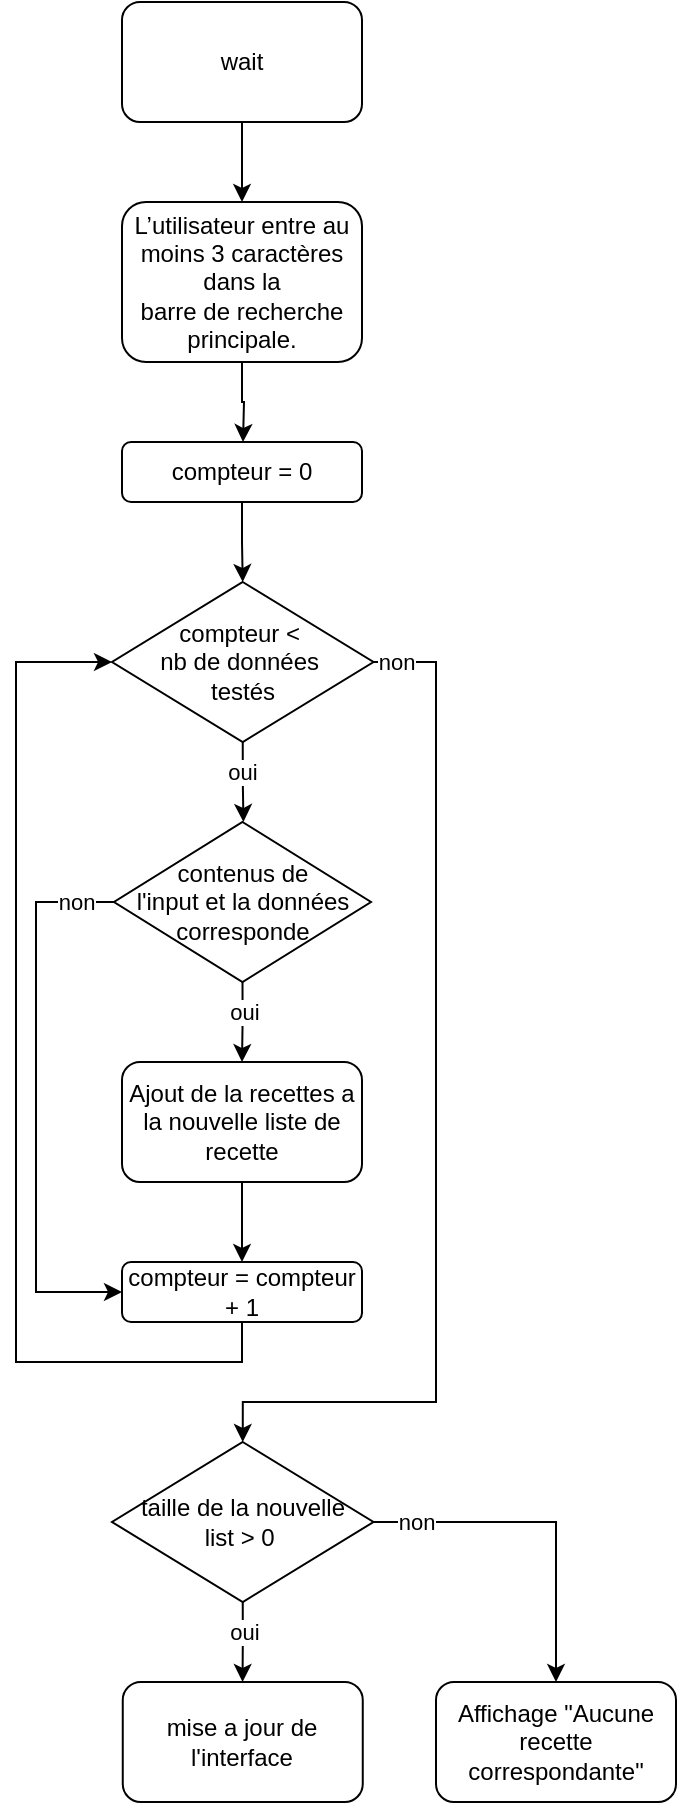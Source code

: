 <mxfile version="20.8.5" type="github">
  <diagram id="k76ryEIm_YTQEEgROJZa" name="Page-1">
    <mxGraphModel dx="1360" dy="775" grid="1" gridSize="10" guides="1" tooltips="1" connect="1" arrows="1" fold="1" page="1" pageScale="1" pageWidth="827" pageHeight="1169" math="0" shadow="0">
      <root>
        <mxCell id="0" />
        <mxCell id="1" parent="0" />
        <mxCell id="hdjzuRKUstXomJ2-e3ao-53" style="edgeStyle=orthogonalEdgeStyle;rounded=0;orthogonalLoop=1;jettySize=auto;html=1;exitX=0.5;exitY=1;exitDx=0;exitDy=0;entryX=0.5;entryY=0;entryDx=0;entryDy=0;fontSize=10;" parent="1" source="hdjzuRKUstXomJ2-e3ao-50" edge="1">
          <mxGeometry relative="1" as="geometry">
            <Array as="points">
              <mxPoint x="414" y="750" />
              <mxPoint x="235" y="750" />
              <mxPoint x="235" y="480" />
            </Array>
            <mxPoint x="414" y="480" as="targetPoint" />
          </mxGeometry>
        </mxCell>
        <mxCell id="I33Yapyme5dKVXicGY-A-16" style="edgeStyle=orthogonalEdgeStyle;rounded=0;orthogonalLoop=1;jettySize=auto;html=1;exitX=0.5;exitY=1;exitDx=0;exitDy=0;entryX=0.5;entryY=0;entryDx=0;entryDy=0;" edge="1" parent="1" source="I33Yapyme5dKVXicGY-A-2">
          <mxGeometry relative="1" as="geometry">
            <mxPoint x="413.5" y="220" as="targetPoint" />
          </mxGeometry>
        </mxCell>
        <mxCell id="I33Yapyme5dKVXicGY-A-2" value="L’utilisateur entre au moins 3 caractères dans la&lt;br&gt;barre de recherche principale." style="rounded=1;whiteSpace=wrap;html=1;" vertex="1" parent="1">
          <mxGeometry x="353" y="100" width="120" height="80" as="geometry" />
        </mxCell>
        <mxCell id="I33Yapyme5dKVXicGY-A-18" style="edgeStyle=orthogonalEdgeStyle;rounded=0;orthogonalLoop=1;jettySize=auto;html=1;exitX=0.5;exitY=1;exitDx=0;exitDy=0;entryX=0.5;entryY=0;entryDx=0;entryDy=0;" edge="1" parent="1" source="I33Yapyme5dKVXicGY-A-17" target="I33Yapyme5dKVXicGY-A-2">
          <mxGeometry relative="1" as="geometry" />
        </mxCell>
        <mxCell id="I33Yapyme5dKVXicGY-A-17" value="wait" style="rounded=1;whiteSpace=wrap;html=1;" vertex="1" parent="1">
          <mxGeometry x="353" width="120" height="60" as="geometry" />
        </mxCell>
        <mxCell id="I33Yapyme5dKVXicGY-A-21" style="edgeStyle=orthogonalEdgeStyle;rounded=0;orthogonalLoop=1;jettySize=auto;html=1;exitX=0.5;exitY=1;exitDx=0;exitDy=0;entryX=0.5;entryY=0;entryDx=0;entryDy=0;" edge="1" parent="1" source="I33Yapyme5dKVXicGY-A-19" target="I33Yapyme5dKVXicGY-A-20">
          <mxGeometry relative="1" as="geometry" />
        </mxCell>
        <mxCell id="I33Yapyme5dKVXicGY-A-19" value="compteur = 0" style="rounded=1;whiteSpace=wrap;html=1;" vertex="1" parent="1">
          <mxGeometry x="353" y="220" width="120" height="30" as="geometry" />
        </mxCell>
        <mxCell id="I33Yapyme5dKVXicGY-A-22" style="edgeStyle=orthogonalEdgeStyle;rounded=0;orthogonalLoop=1;jettySize=auto;html=1;exitX=0.5;exitY=1;exitDx=0;exitDy=0;" edge="1" parent="1" source="I33Yapyme5dKVXicGY-A-20">
          <mxGeometry relative="1" as="geometry">
            <mxPoint x="413.724" y="410" as="targetPoint" />
          </mxGeometry>
        </mxCell>
        <mxCell id="I33Yapyme5dKVXicGY-A-24" value="oui" style="edgeLabel;html=1;align=center;verticalAlign=middle;resizable=0;points=[];" vertex="1" connectable="0" parent="I33Yapyme5dKVXicGY-A-22">
          <mxGeometry x="-0.297" y="-1" relative="1" as="geometry">
            <mxPoint as="offset" />
          </mxGeometry>
        </mxCell>
        <mxCell id="I33Yapyme5dKVXicGY-A-42" style="edgeStyle=orthogonalEdgeStyle;rounded=0;orthogonalLoop=1;jettySize=auto;html=1;exitX=1;exitY=0.5;exitDx=0;exitDy=0;entryX=0.5;entryY=0;entryDx=0;entryDy=0;" edge="1" parent="1" source="I33Yapyme5dKVXicGY-A-20" target="I33Yapyme5dKVXicGY-A-41">
          <mxGeometry relative="1" as="geometry">
            <Array as="points">
              <mxPoint x="510" y="330" />
              <mxPoint x="510" y="700" />
              <mxPoint x="413" y="700" />
            </Array>
          </mxGeometry>
        </mxCell>
        <mxCell id="I33Yapyme5dKVXicGY-A-43" value="non&lt;br&gt;" style="edgeLabel;html=1;align=center;verticalAlign=middle;resizable=0;points=[];" vertex="1" connectable="0" parent="I33Yapyme5dKVXicGY-A-42">
          <mxGeometry x="-0.98" relative="1" as="geometry">
            <mxPoint x="6" as="offset" />
          </mxGeometry>
        </mxCell>
        <mxCell id="I33Yapyme5dKVXicGY-A-20" value="compteur &amp;lt;&amp;nbsp;&lt;br&gt;nb de données&amp;nbsp;&lt;br&gt;testés" style="rhombus;whiteSpace=wrap;html=1;" vertex="1" parent="1">
          <mxGeometry x="348" y="290" width="130.75" height="80" as="geometry" />
        </mxCell>
        <mxCell id="I33Yapyme5dKVXicGY-A-26" style="edgeStyle=orthogonalEdgeStyle;rounded=0;orthogonalLoop=1;jettySize=auto;html=1;exitX=0.5;exitY=1;exitDx=0;exitDy=0;entryX=0.5;entryY=0;entryDx=0;entryDy=0;" edge="1" parent="1" source="I33Yapyme5dKVXicGY-A-23" target="I33Yapyme5dKVXicGY-A-25">
          <mxGeometry relative="1" as="geometry" />
        </mxCell>
        <mxCell id="I33Yapyme5dKVXicGY-A-27" value="oui&lt;br&gt;" style="edgeLabel;html=1;align=center;verticalAlign=middle;resizable=0;points=[];" vertex="1" connectable="0" parent="I33Yapyme5dKVXicGY-A-26">
          <mxGeometry x="-0.257" relative="1" as="geometry">
            <mxPoint as="offset" />
          </mxGeometry>
        </mxCell>
        <mxCell id="I33Yapyme5dKVXicGY-A-38" style="edgeStyle=orthogonalEdgeStyle;rounded=0;orthogonalLoop=1;jettySize=auto;html=1;exitX=0;exitY=0.5;exitDx=0;exitDy=0;entryX=0;entryY=0.5;entryDx=0;entryDy=0;" edge="1" parent="1" source="I33Yapyme5dKVXicGY-A-23" target="I33Yapyme5dKVXicGY-A-36">
          <mxGeometry relative="1" as="geometry">
            <Array as="points">
              <mxPoint x="310" y="450" />
              <mxPoint x="310" y="645" />
            </Array>
          </mxGeometry>
        </mxCell>
        <mxCell id="I33Yapyme5dKVXicGY-A-39" value="non" style="edgeLabel;html=1;align=center;verticalAlign=middle;resizable=0;points=[];" vertex="1" connectable="0" parent="I33Yapyme5dKVXicGY-A-38">
          <mxGeometry x="-0.948" relative="1" as="geometry">
            <mxPoint x="-12" as="offset" />
          </mxGeometry>
        </mxCell>
        <mxCell id="I33Yapyme5dKVXicGY-A-23" value="contenus de &lt;br&gt;l&#39;input et la données corresponde" style="rhombus;whiteSpace=wrap;html=1;" vertex="1" parent="1">
          <mxGeometry x="349" y="410" width="128.5" height="80" as="geometry" />
        </mxCell>
        <mxCell id="I33Yapyme5dKVXicGY-A-37" style="edgeStyle=orthogonalEdgeStyle;rounded=0;orthogonalLoop=1;jettySize=auto;html=1;exitX=0.5;exitY=1;exitDx=0;exitDy=0;entryX=0.5;entryY=0;entryDx=0;entryDy=0;" edge="1" parent="1" source="I33Yapyme5dKVXicGY-A-25" target="I33Yapyme5dKVXicGY-A-36">
          <mxGeometry relative="1" as="geometry" />
        </mxCell>
        <mxCell id="I33Yapyme5dKVXicGY-A-25" value="Ajout de la recettes a la nouvelle liste de recette" style="rounded=1;whiteSpace=wrap;html=1;" vertex="1" parent="1">
          <mxGeometry x="353" y="530" width="120" height="60" as="geometry" />
        </mxCell>
        <mxCell id="I33Yapyme5dKVXicGY-A-40" style="edgeStyle=orthogonalEdgeStyle;rounded=0;orthogonalLoop=1;jettySize=auto;html=1;exitX=0.5;exitY=1;exitDx=0;exitDy=0;entryX=0;entryY=0.5;entryDx=0;entryDy=0;" edge="1" parent="1" source="I33Yapyme5dKVXicGY-A-36" target="I33Yapyme5dKVXicGY-A-20">
          <mxGeometry relative="1" as="geometry">
            <Array as="points">
              <mxPoint x="413" y="680" />
              <mxPoint x="300" y="680" />
              <mxPoint x="300" y="330" />
            </Array>
          </mxGeometry>
        </mxCell>
        <mxCell id="I33Yapyme5dKVXicGY-A-36" value="compteur = compteur + 1" style="rounded=1;whiteSpace=wrap;html=1;" vertex="1" parent="1">
          <mxGeometry x="353" y="630" width="120" height="30" as="geometry" />
        </mxCell>
        <mxCell id="I33Yapyme5dKVXicGY-A-44" style="edgeStyle=orthogonalEdgeStyle;rounded=0;orthogonalLoop=1;jettySize=auto;html=1;exitX=0.5;exitY=1;exitDx=0;exitDy=0;" edge="1" parent="1" source="I33Yapyme5dKVXicGY-A-41">
          <mxGeometry relative="1" as="geometry">
            <mxPoint x="413.286" y="840" as="targetPoint" />
          </mxGeometry>
        </mxCell>
        <mxCell id="I33Yapyme5dKVXicGY-A-45" value="oui" style="edgeLabel;html=1;align=center;verticalAlign=middle;resizable=0;points=[];" vertex="1" connectable="0" parent="I33Yapyme5dKVXicGY-A-44">
          <mxGeometry x="-0.279" relative="1" as="geometry">
            <mxPoint as="offset" />
          </mxGeometry>
        </mxCell>
        <mxCell id="I33Yapyme5dKVXicGY-A-48" style="edgeStyle=orthogonalEdgeStyle;rounded=0;orthogonalLoop=1;jettySize=auto;html=1;exitX=1;exitY=0.5;exitDx=0;exitDy=0;entryX=0.5;entryY=0;entryDx=0;entryDy=0;" edge="1" parent="1" source="I33Yapyme5dKVXicGY-A-41" target="I33Yapyme5dKVXicGY-A-47">
          <mxGeometry relative="1" as="geometry" />
        </mxCell>
        <mxCell id="I33Yapyme5dKVXicGY-A-49" value="non" style="edgeLabel;html=1;align=center;verticalAlign=middle;resizable=0;points=[];" vertex="1" connectable="0" parent="I33Yapyme5dKVXicGY-A-48">
          <mxGeometry x="-0.32" y="1" relative="1" as="geometry">
            <mxPoint x="-37" y="1" as="offset" />
          </mxGeometry>
        </mxCell>
        <mxCell id="I33Yapyme5dKVXicGY-A-41" value="taille de la nouvelle &lt;br&gt;list &amp;gt; 0&amp;nbsp;" style="rhombus;whiteSpace=wrap;html=1;" vertex="1" parent="1">
          <mxGeometry x="348" y="720" width="130.75" height="80" as="geometry" />
        </mxCell>
        <mxCell id="I33Yapyme5dKVXicGY-A-46" value="mise a jour de l&#39;interface" style="rounded=1;whiteSpace=wrap;html=1;" vertex="1" parent="1">
          <mxGeometry x="353.38" y="840" width="120" height="60" as="geometry" />
        </mxCell>
        <mxCell id="I33Yapyme5dKVXicGY-A-47" value="Affichage &quot;Aucune recette correspondante&quot;" style="rounded=1;whiteSpace=wrap;html=1;" vertex="1" parent="1">
          <mxGeometry x="510" y="840" width="120" height="60" as="geometry" />
        </mxCell>
      </root>
    </mxGraphModel>
  </diagram>
</mxfile>
